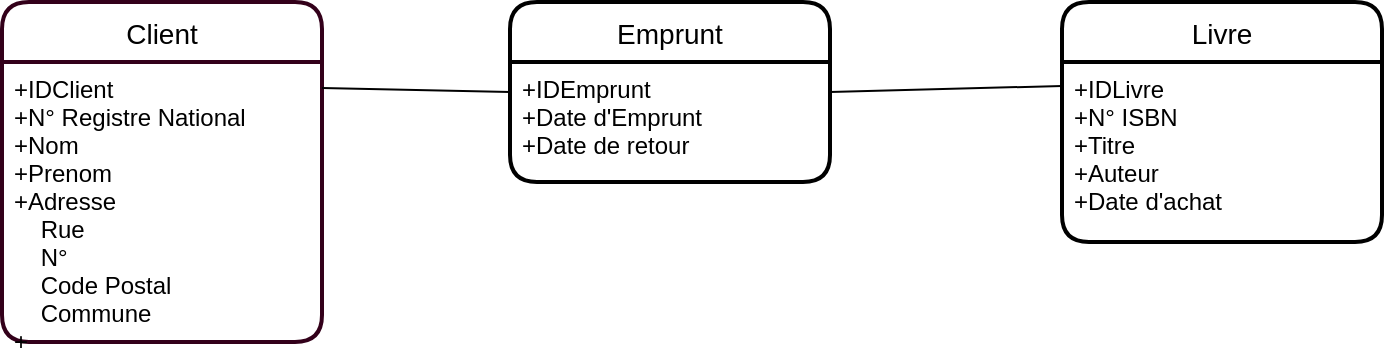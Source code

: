 <mxfile version="20.0.4" type="github">
  <diagram id="wohqRqslY9D6qwSOjgyv" name="Page-1">
    <mxGraphModel dx="1022" dy="675" grid="1" gridSize="10" guides="1" tooltips="1" connect="1" arrows="1" fold="1" page="1" pageScale="1" pageWidth="827" pageHeight="1169" math="0" shadow="0">
      <root>
        <mxCell id="0" />
        <mxCell id="1" parent="0" />
        <mxCell id="qWP8OIBlVVFz76tAWkAY-6" value="Client" style="swimlane;childLayout=stackLayout;horizontal=1;startSize=30;horizontalStack=0;rounded=1;fontSize=14;fontStyle=0;strokeWidth=2;resizeParent=0;resizeLast=1;shadow=0;dashed=0;align=center;strokeColor=#33001A;" vertex="1" parent="1">
          <mxGeometry x="80" y="220" width="160" height="170" as="geometry" />
        </mxCell>
        <mxCell id="qWP8OIBlVVFz76tAWkAY-7" value="+IDClient&#xa;+N° Registre National&#xa;+Nom&#xa;+Prenom&#xa;+Adresse&#xa;    Rue&#xa;    N°&#xa;    Code Postal&#xa;    Commune&#xa;+" style="align=left;strokeColor=none;fillColor=none;spacingLeft=4;fontSize=12;verticalAlign=top;resizable=0;rotatable=0;part=1;fontStyle=0" vertex="1" parent="qWP8OIBlVVFz76tAWkAY-6">
          <mxGeometry y="30" width="160" height="140" as="geometry" />
        </mxCell>
        <mxCell id="qWP8OIBlVVFz76tAWkAY-8" value="Livre" style="swimlane;childLayout=stackLayout;horizontal=1;startSize=30;horizontalStack=0;rounded=1;fontSize=14;fontStyle=0;strokeWidth=2;resizeParent=0;resizeLast=1;shadow=0;dashed=0;align=center;" vertex="1" parent="1">
          <mxGeometry x="610" y="220" width="160" height="120" as="geometry" />
        </mxCell>
        <mxCell id="qWP8OIBlVVFz76tAWkAY-9" value="+IDLivre&#xa;+N° ISBN&#xa;+Titre&#xa;+Auteur&#xa;+Date d&#39;achat" style="align=left;strokeColor=none;fillColor=none;spacingLeft=4;fontSize=12;verticalAlign=top;resizable=0;rotatable=0;part=1;" vertex="1" parent="qWP8OIBlVVFz76tAWkAY-8">
          <mxGeometry y="30" width="160" height="90" as="geometry" />
        </mxCell>
        <mxCell id="qWP8OIBlVVFz76tAWkAY-10" value="Emprunt" style="swimlane;childLayout=stackLayout;horizontal=1;startSize=30;horizontalStack=0;rounded=1;fontSize=14;fontStyle=0;strokeWidth=2;resizeParent=0;resizeLast=1;shadow=0;dashed=0;align=center;" vertex="1" parent="1">
          <mxGeometry x="334" y="220" width="160" height="90" as="geometry" />
        </mxCell>
        <mxCell id="qWP8OIBlVVFz76tAWkAY-11" value="+IDEmprunt&#xa;+Date d&#39;Emprunt&#xa;+Date de retour&#xa;&#xa;" style="align=left;strokeColor=none;fillColor=none;spacingLeft=4;fontSize=12;verticalAlign=top;resizable=0;rotatable=0;part=1;" vertex="1" parent="qWP8OIBlVVFz76tAWkAY-10">
          <mxGeometry y="30" width="160" height="60" as="geometry" />
        </mxCell>
        <mxCell id="qWP8OIBlVVFz76tAWkAY-20" value="" style="endArrow=none;html=1;rounded=0;entryX=0;entryY=0.25;entryDx=0;entryDy=0;exitX=1;exitY=0.093;exitDx=0;exitDy=0;exitPerimeter=0;" edge="1" parent="1" source="qWP8OIBlVVFz76tAWkAY-7" target="qWP8OIBlVVFz76tAWkAY-11">
          <mxGeometry relative="1" as="geometry">
            <mxPoint x="240" y="150" as="sourcePoint" />
            <mxPoint x="330.96" y="64.24" as="targetPoint" />
          </mxGeometry>
        </mxCell>
        <mxCell id="qWP8OIBlVVFz76tAWkAY-21" value="" style="endArrow=none;html=1;rounded=0;entryX=0;entryY=0.133;entryDx=0;entryDy=0;entryPerimeter=0;exitX=1;exitY=0.25;exitDx=0;exitDy=0;" edge="1" parent="1" source="qWP8OIBlVVFz76tAWkAY-11" target="qWP8OIBlVVFz76tAWkAY-9">
          <mxGeometry relative="1" as="geometry">
            <mxPoint x="500" y="250" as="sourcePoint" />
            <mxPoint x="490" y="350" as="targetPoint" />
          </mxGeometry>
        </mxCell>
      </root>
    </mxGraphModel>
  </diagram>
</mxfile>

